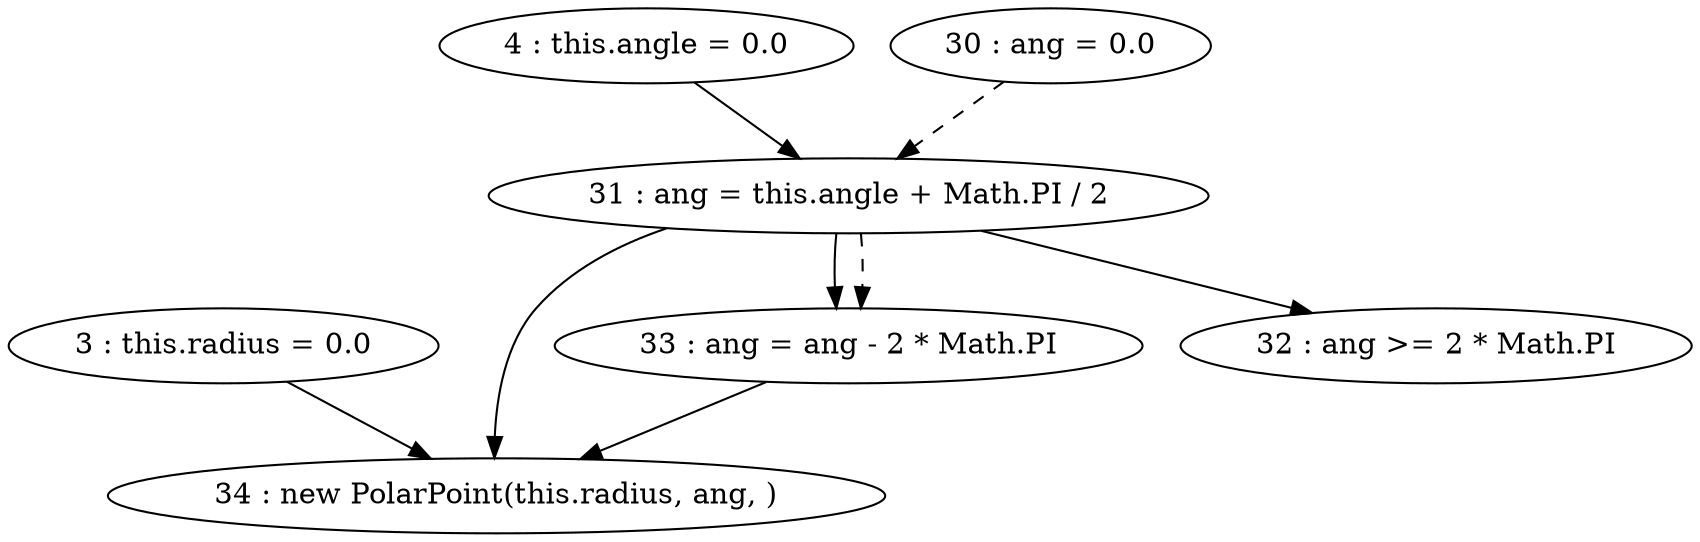 digraph G {
"3 : this.radius = 0.0"
"3 : this.radius = 0.0" -> "34 : new PolarPoint(this.radius, ang, )"
"4 : this.angle = 0.0"
"4 : this.angle = 0.0" -> "31 : ang = this.angle + Math.PI / 2"
"30 : ang = 0.0"
"30 : ang = 0.0" -> "31 : ang = this.angle + Math.PI / 2" [style=dashed]
"31 : ang = this.angle + Math.PI / 2"
"31 : ang = this.angle + Math.PI / 2" -> "34 : new PolarPoint(this.radius, ang, )"
"31 : ang = this.angle + Math.PI / 2" -> "33 : ang = ang - 2 * Math.PI"
"31 : ang = this.angle + Math.PI / 2" -> "32 : ang >= 2 * Math.PI"
"31 : ang = this.angle + Math.PI / 2" -> "33 : ang = ang - 2 * Math.PI" [style=dashed]
"32 : ang >= 2 * Math.PI"
"33 : ang = ang - 2 * Math.PI"
"33 : ang = ang - 2 * Math.PI" -> "34 : new PolarPoint(this.radius, ang, )"
"34 : new PolarPoint(this.radius, ang, )"
}